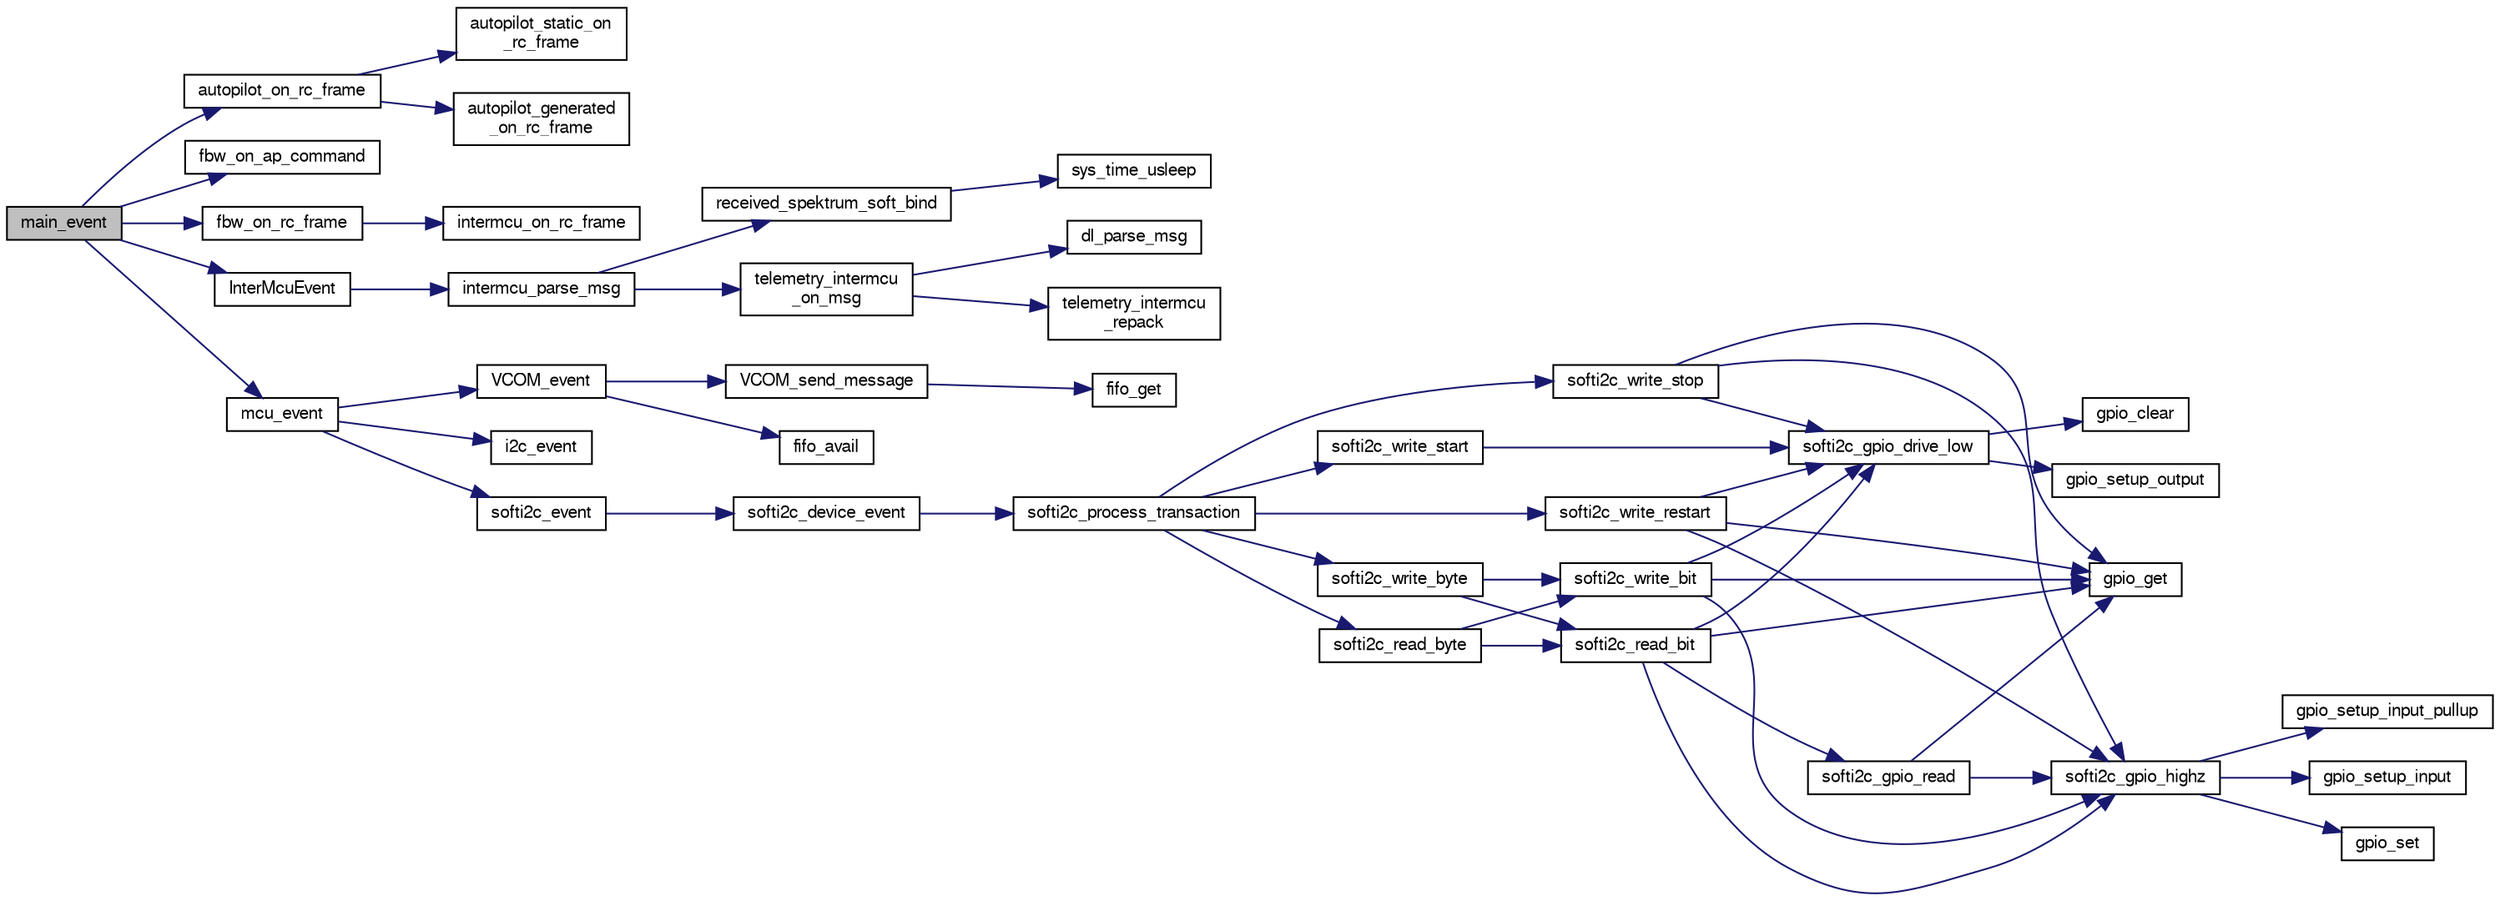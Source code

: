 digraph "main_event"
{
  edge [fontname="FreeSans",fontsize="10",labelfontname="FreeSans",labelfontsize="10"];
  node [fontname="FreeSans",fontsize="10",shape=record];
  rankdir="LR";
  Node1 [label="main_event",height=0.2,width=0.4,color="black", fillcolor="grey75", style="filled", fontcolor="black"];
  Node1 -> Node2 [color="midnightblue",fontsize="10",style="solid",fontname="FreeSans"];
  Node2 [label="autopilot_on_rc_frame",height=0.2,width=0.4,color="black", fillcolor="white", style="filled",URL="$autopilot_8c.html#a7339f5741706cb9c2e2186b1174cc770",tooltip="RC frame handler. "];
  Node2 -> Node3 [color="midnightblue",fontsize="10",style="solid",fontname="FreeSans"];
  Node3 [label="autopilot_generated\l_on_rc_frame",height=0.2,width=0.4,color="black", fillcolor="white", style="filled",URL="$fixedwing_2autopilot__generated_8c.html#aaebd02adde63c5f836bea4ec5fabe997"];
  Node2 -> Node4 [color="midnightblue",fontsize="10",style="solid",fontname="FreeSans"];
  Node4 [label="autopilot_static_on\l_rc_frame",height=0.2,width=0.4,color="black", fillcolor="white", style="filled",URL="$fixedwing_2autopilot__static_8c.html#af48775939dfa2cf7533658fb85851a35",tooltip="Function to be called when a message from FBW is available. "];
  Node1 -> Node5 [color="midnightblue",fontsize="10",style="solid",fontname="FreeSans"];
  Node5 [label="fbw_on_ap_command",height=0.2,width=0.4,color="black", fillcolor="white", style="filled",URL="$rotorcraft_2main__fbw_8c.html#aa08cd441cb967eb3e901b4e8783fac23",tooltip="Callback when receive commands from the AP. "];
  Node1 -> Node6 [color="midnightblue",fontsize="10",style="solid",fontname="FreeSans"];
  Node6 [label="fbw_on_rc_frame",height=0.2,width=0.4,color="black", fillcolor="white", style="filled",URL="$rotorcraft_2main__fbw_8c.html#a9315fe63b323bff7e8b6a46ceb10138f",tooltip="Callback when we received an RC frame. "];
  Node6 -> Node7 [color="midnightblue",fontsize="10",style="solid",fontname="FreeSans"];
  Node7 [label="intermcu_on_rc_frame",height=0.2,width=0.4,color="black", fillcolor="white", style="filled",URL="$intermcu__fbw_8c.html#aa60e278348807df613abfa9ba8663503"];
  Node1 -> Node8 [color="midnightblue",fontsize="10",style="solid",fontname="FreeSans"];
  Node8 [label="InterMcuEvent",height=0.2,width=0.4,color="black", fillcolor="white", style="filled",URL="$intermcu__fbw_8c.html#a33141c0ab91bcac2e0d5862739d728aa"];
  Node8 -> Node9 [color="midnightblue",fontsize="10",style="solid",fontname="FreeSans"];
  Node9 [label="intermcu_parse_msg",height=0.2,width=0.4,color="black", fillcolor="white", style="filled",URL="$intermcu__fbw_8c.html#a335ac55e41c48ae94a03a8a17c0af5d8"];
  Node9 -> Node10 [color="midnightblue",fontsize="10",style="solid",fontname="FreeSans"];
  Node10 [label="telemetry_intermcu\l_on_msg",height=0.2,width=0.4,color="black", fillcolor="white", style="filled",URL="$telemetry__intermcu_8h.html#a06d6fba8d0891b94f3b150c7e31bbf82"];
  Node10 -> Node11 [color="midnightblue",fontsize="10",style="solid",fontname="FreeSans"];
  Node11 [label="dl_parse_msg",height=0.2,width=0.4,color="black", fillcolor="white", style="filled",URL="$setup__actuators_8c.html#a8622e4eaf1529d8c64af55c0d05dadbe",tooltip="Should be called when chars are available in dl_buffer. "];
  Node10 -> Node12 [color="midnightblue",fontsize="10",style="solid",fontname="FreeSans"];
  Node12 [label="telemetry_intermcu\l_repack",height=0.2,width=0.4,color="black", fillcolor="white", style="filled",URL="$telemetry__intermcu__fbw_8c.html#ad57afcdf06b03a2859cf3d965e1a9e74"];
  Node9 -> Node13 [color="midnightblue",fontsize="10",style="solid",fontname="FreeSans"];
  Node13 [label="received_spektrum_soft_bind",height=0.2,width=0.4,color="black", fillcolor="white", style="filled",URL="$spektrum__soft__bind__fbw_8c.html#a019a8098631a35cbcdae0c277dbaba6f"];
  Node13 -> Node14 [color="midnightblue",fontsize="10",style="solid",fontname="FreeSans"];
  Node14 [label="sys_time_usleep",height=0.2,width=0.4,color="black", fillcolor="white", style="filled",URL="$chibios_2mcu__periph_2sys__time__arch_8c.html#a74db3eed857f9c53bb67db256c12bc83",tooltip="sys_time_usleep(uint32_t us) "];
  Node1 -> Node15 [color="midnightblue",fontsize="10",style="solid",fontname="FreeSans"];
  Node15 [label="mcu_event",height=0.2,width=0.4,color="black", fillcolor="white", style="filled",URL="$group__mcu__periph.html#gaf44fd3e4d3d56943e4d0e89100974b07",tooltip="MCU event functions. "];
  Node15 -> Node16 [color="midnightblue",fontsize="10",style="solid",fontname="FreeSans"];
  Node16 [label="i2c_event",height=0.2,width=0.4,color="black", fillcolor="white", style="filled",URL="$group__i2c.html#ga05763355d0e087ba41feab61dd773fe6",tooltip="i2c_event() function "];
  Node15 -> Node17 [color="midnightblue",fontsize="10",style="solid",fontname="FreeSans"];
  Node17 [label="softi2c_event",height=0.2,width=0.4,color="black", fillcolor="white", style="filled",URL="$softi2c_8c.html#a00f14c5101231479a8ceab61ae4cad7c"];
  Node17 -> Node18 [color="midnightblue",fontsize="10",style="solid",fontname="FreeSans"];
  Node18 [label="softi2c_device_event",height=0.2,width=0.4,color="black", fillcolor="white", style="filled",URL="$softi2c_8c.html#a25e9e1f40150fe875f3f75fd2b079618"];
  Node18 -> Node19 [color="midnightblue",fontsize="10",style="solid",fontname="FreeSans"];
  Node19 [label="softi2c_process_transaction",height=0.2,width=0.4,color="black", fillcolor="white", style="filled",URL="$softi2c_8c.html#ad94e633dd55968bdb12b7289d2e85d0f"];
  Node19 -> Node20 [color="midnightblue",fontsize="10",style="solid",fontname="FreeSans"];
  Node20 [label="softi2c_write_start",height=0.2,width=0.4,color="black", fillcolor="white", style="filled",URL="$softi2c_8c.html#ae6f8766f290a4fabfad3d6099b3e98e0"];
  Node20 -> Node21 [color="midnightblue",fontsize="10",style="solid",fontname="FreeSans"];
  Node21 [label="softi2c_gpio_drive_low",height=0.2,width=0.4,color="black", fillcolor="white", style="filled",URL="$softi2c_8c.html#a828e709a0e6357d1b1a3184d8272e409"];
  Node21 -> Node22 [color="midnightblue",fontsize="10",style="solid",fontname="FreeSans"];
  Node22 [label="gpio_setup_output",height=0.2,width=0.4,color="black", fillcolor="white", style="filled",URL="$chibios_2mcu__periph_2gpio__arch_8c.html#a614c4a447f1e43381d92c682ac3b953f",tooltip="Setup one or more pins of the given GPIO port as outputs. "];
  Node21 -> Node23 [color="midnightblue",fontsize="10",style="solid",fontname="FreeSans"];
  Node23 [label="gpio_clear",height=0.2,width=0.4,color="black", fillcolor="white", style="filled",URL="$chibios_2mcu__periph_2gpio__arch_8h.html#a302a5c9e7203669d0b9db8a2952fe009",tooltip="Clear a gpio output to low level. "];
  Node19 -> Node24 [color="midnightblue",fontsize="10",style="solid",fontname="FreeSans"];
  Node24 [label="softi2c_write_byte",height=0.2,width=0.4,color="black", fillcolor="white", style="filled",URL="$softi2c_8c.html#aa20d39b61646e34b1eacfa85d092524e"];
  Node24 -> Node25 [color="midnightblue",fontsize="10",style="solid",fontname="FreeSans"];
  Node25 [label="softi2c_write_bit",height=0.2,width=0.4,color="black", fillcolor="white", style="filled",URL="$softi2c_8c.html#aadbee361430868c06c776b2f2e5ad29f"];
  Node25 -> Node21 [color="midnightblue",fontsize="10",style="solid",fontname="FreeSans"];
  Node25 -> Node26 [color="midnightblue",fontsize="10",style="solid",fontname="FreeSans"];
  Node26 [label="softi2c_gpio_highz",height=0.2,width=0.4,color="black", fillcolor="white", style="filled",URL="$softi2c_8c.html#a8743c24425fb5c7d25977071dbad70e9"];
  Node26 -> Node27 [color="midnightblue",fontsize="10",style="solid",fontname="FreeSans"];
  Node27 [label="gpio_setup_input_pullup",height=0.2,width=0.4,color="black", fillcolor="white", style="filled",URL="$chibios_2mcu__periph_2gpio__arch_8c.html#a37fe4e6fcefe371821cc61a78ed34711",tooltip="Setup one or more pins of the given GPIO port as inputs with pull up resistor enabled. "];
  Node26 -> Node28 [color="midnightblue",fontsize="10",style="solid",fontname="FreeSans"];
  Node28 [label="gpio_setup_input",height=0.2,width=0.4,color="black", fillcolor="white", style="filled",URL="$chibios_2mcu__periph_2gpio__arch_8c.html#ae7d0172a824f41338c10872b96cc541b",tooltip="Setup one or more pins of the given GPIO port as inputs. "];
  Node26 -> Node29 [color="midnightblue",fontsize="10",style="solid",fontname="FreeSans"];
  Node29 [label="gpio_set",height=0.2,width=0.4,color="black", fillcolor="white", style="filled",URL="$chibios_2mcu__periph_2gpio__arch_8h.html#a0da8ef247730680b4ffa595d11069051",tooltip="Set a gpio output to high level. "];
  Node25 -> Node30 [color="midnightblue",fontsize="10",style="solid",fontname="FreeSans"];
  Node30 [label="gpio_get",height=0.2,width=0.4,color="black", fillcolor="white", style="filled",URL="$chibios_2mcu__periph_2gpio__arch_8h.html#afd6403990094d8cd6010b2e641a977da",tooltip="Get level of a gpio. "];
  Node24 -> Node31 [color="midnightblue",fontsize="10",style="solid",fontname="FreeSans"];
  Node31 [label="softi2c_read_bit",height=0.2,width=0.4,color="black", fillcolor="white", style="filled",URL="$softi2c_8c.html#a688954bbf22651068611c16ffd44abb1"];
  Node31 -> Node21 [color="midnightblue",fontsize="10",style="solid",fontname="FreeSans"];
  Node31 -> Node26 [color="midnightblue",fontsize="10",style="solid",fontname="FreeSans"];
  Node31 -> Node30 [color="midnightblue",fontsize="10",style="solid",fontname="FreeSans"];
  Node31 -> Node32 [color="midnightblue",fontsize="10",style="solid",fontname="FreeSans"];
  Node32 [label="softi2c_gpio_read",height=0.2,width=0.4,color="black", fillcolor="white", style="filled",URL="$softi2c_8c.html#a9e7492d54676bfe31b964f2430dcbf58"];
  Node32 -> Node26 [color="midnightblue",fontsize="10",style="solid",fontname="FreeSans"];
  Node32 -> Node30 [color="midnightblue",fontsize="10",style="solid",fontname="FreeSans"];
  Node19 -> Node33 [color="midnightblue",fontsize="10",style="solid",fontname="FreeSans"];
  Node33 [label="softi2c_write_restart",height=0.2,width=0.4,color="black", fillcolor="white", style="filled",URL="$softi2c_8c.html#a0a290bb3e426004548796dc35f433b39"];
  Node33 -> Node21 [color="midnightblue",fontsize="10",style="solid",fontname="FreeSans"];
  Node33 -> Node26 [color="midnightblue",fontsize="10",style="solid",fontname="FreeSans"];
  Node33 -> Node30 [color="midnightblue",fontsize="10",style="solid",fontname="FreeSans"];
  Node19 -> Node34 [color="midnightblue",fontsize="10",style="solid",fontname="FreeSans"];
  Node34 [label="softi2c_read_byte",height=0.2,width=0.4,color="black", fillcolor="white", style="filled",URL="$softi2c_8c.html#af53603cab17d074df7f2daea8826e423"];
  Node34 -> Node31 [color="midnightblue",fontsize="10",style="solid",fontname="FreeSans"];
  Node34 -> Node25 [color="midnightblue",fontsize="10",style="solid",fontname="FreeSans"];
  Node19 -> Node35 [color="midnightblue",fontsize="10",style="solid",fontname="FreeSans"];
  Node35 [label="softi2c_write_stop",height=0.2,width=0.4,color="black", fillcolor="white", style="filled",URL="$softi2c_8c.html#aec892d5f421d666723fb58c9132e7088"];
  Node35 -> Node21 [color="midnightblue",fontsize="10",style="solid",fontname="FreeSans"];
  Node35 -> Node26 [color="midnightblue",fontsize="10",style="solid",fontname="FreeSans"];
  Node35 -> Node30 [color="midnightblue",fontsize="10",style="solid",fontname="FreeSans"];
  Node15 -> Node36 [color="midnightblue",fontsize="10",style="solid",fontname="FreeSans"];
  Node36 [label="VCOM_event",height=0.2,width=0.4,color="black", fillcolor="white", style="filled",URL="$usb__ser__hw_8c.html#a15c895e4456578b3ca2818c1e17c832a",tooltip="Poll usb (required by libopencm3). "];
  Node36 -> Node37 [color="midnightblue",fontsize="10",style="solid",fontname="FreeSans"];
  Node37 [label="fifo_avail",height=0.2,width=0.4,color="black", fillcolor="white", style="filled",URL="$usb__ser__hw_8c.html#a84f023b865546e5a8433a00db4f06972"];
  Node36 -> Node38 [color="midnightblue",fontsize="10",style="solid",fontname="FreeSans"];
  Node38 [label="VCOM_send_message",height=0.2,width=0.4,color="black", fillcolor="white", style="filled",URL="$usb__ser__hw_8c.html#aad17c325b3e7623c13d24b25fc42fe3b",tooltip="Send data from fifo right now. "];
  Node38 -> Node39 [color="midnightblue",fontsize="10",style="solid",fontname="FreeSans"];
  Node39 [label="fifo_get",height=0.2,width=0.4,color="black", fillcolor="white", style="filled",URL="$usb__ser__hw_8c.html#af7c4a574284a673dbccf3346e072ba50"];
}
